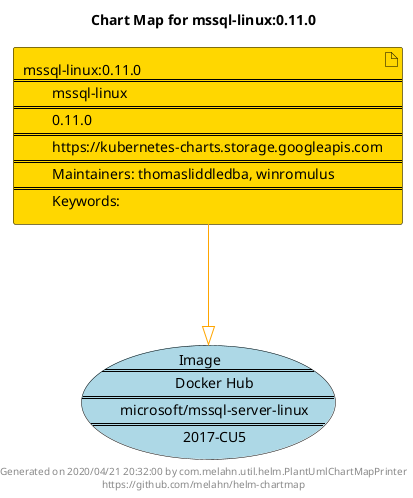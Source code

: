 @startuml
skinparam linetype ortho
skinparam backgroundColor white
skinparam usecaseBorderColor black
skinparam usecaseArrowColor LightSlateGray
skinparam artifactBorderColor black
skinparam artifactArrowColor LightSlateGray

title Chart Map for mssql-linux:0.11.0

'There is one referenced Helm Chart
artifact "mssql-linux:0.11.0\n====\n\tmssql-linux\n====\n\t0.11.0\n====\n\thttps://kubernetes-charts.storage.googleapis.com\n====\n\tMaintainers: thomasliddledba, winromulus\n====\n\tKeywords: " as mssql_linux_0_11_0 #Gold

'There is one referenced Docker Image
usecase "Image\n====\n\tDocker Hub\n====\n\tmicrosoft/mssql-server-linux\n====\n\t2017-CU5" as microsoft_mssql_server_linux_2017_CU5 #LightBlue

'Chart Dependencies
mssql_linux_0_11_0--[#orange]-|>microsoft_mssql_server_linux_2017_CU5

center footer Generated on 2020/04/21 20:32:00 by com.melahn.util.helm.PlantUmlChartMapPrinter\nhttps://github.com/melahn/helm-chartmap
@enduml
